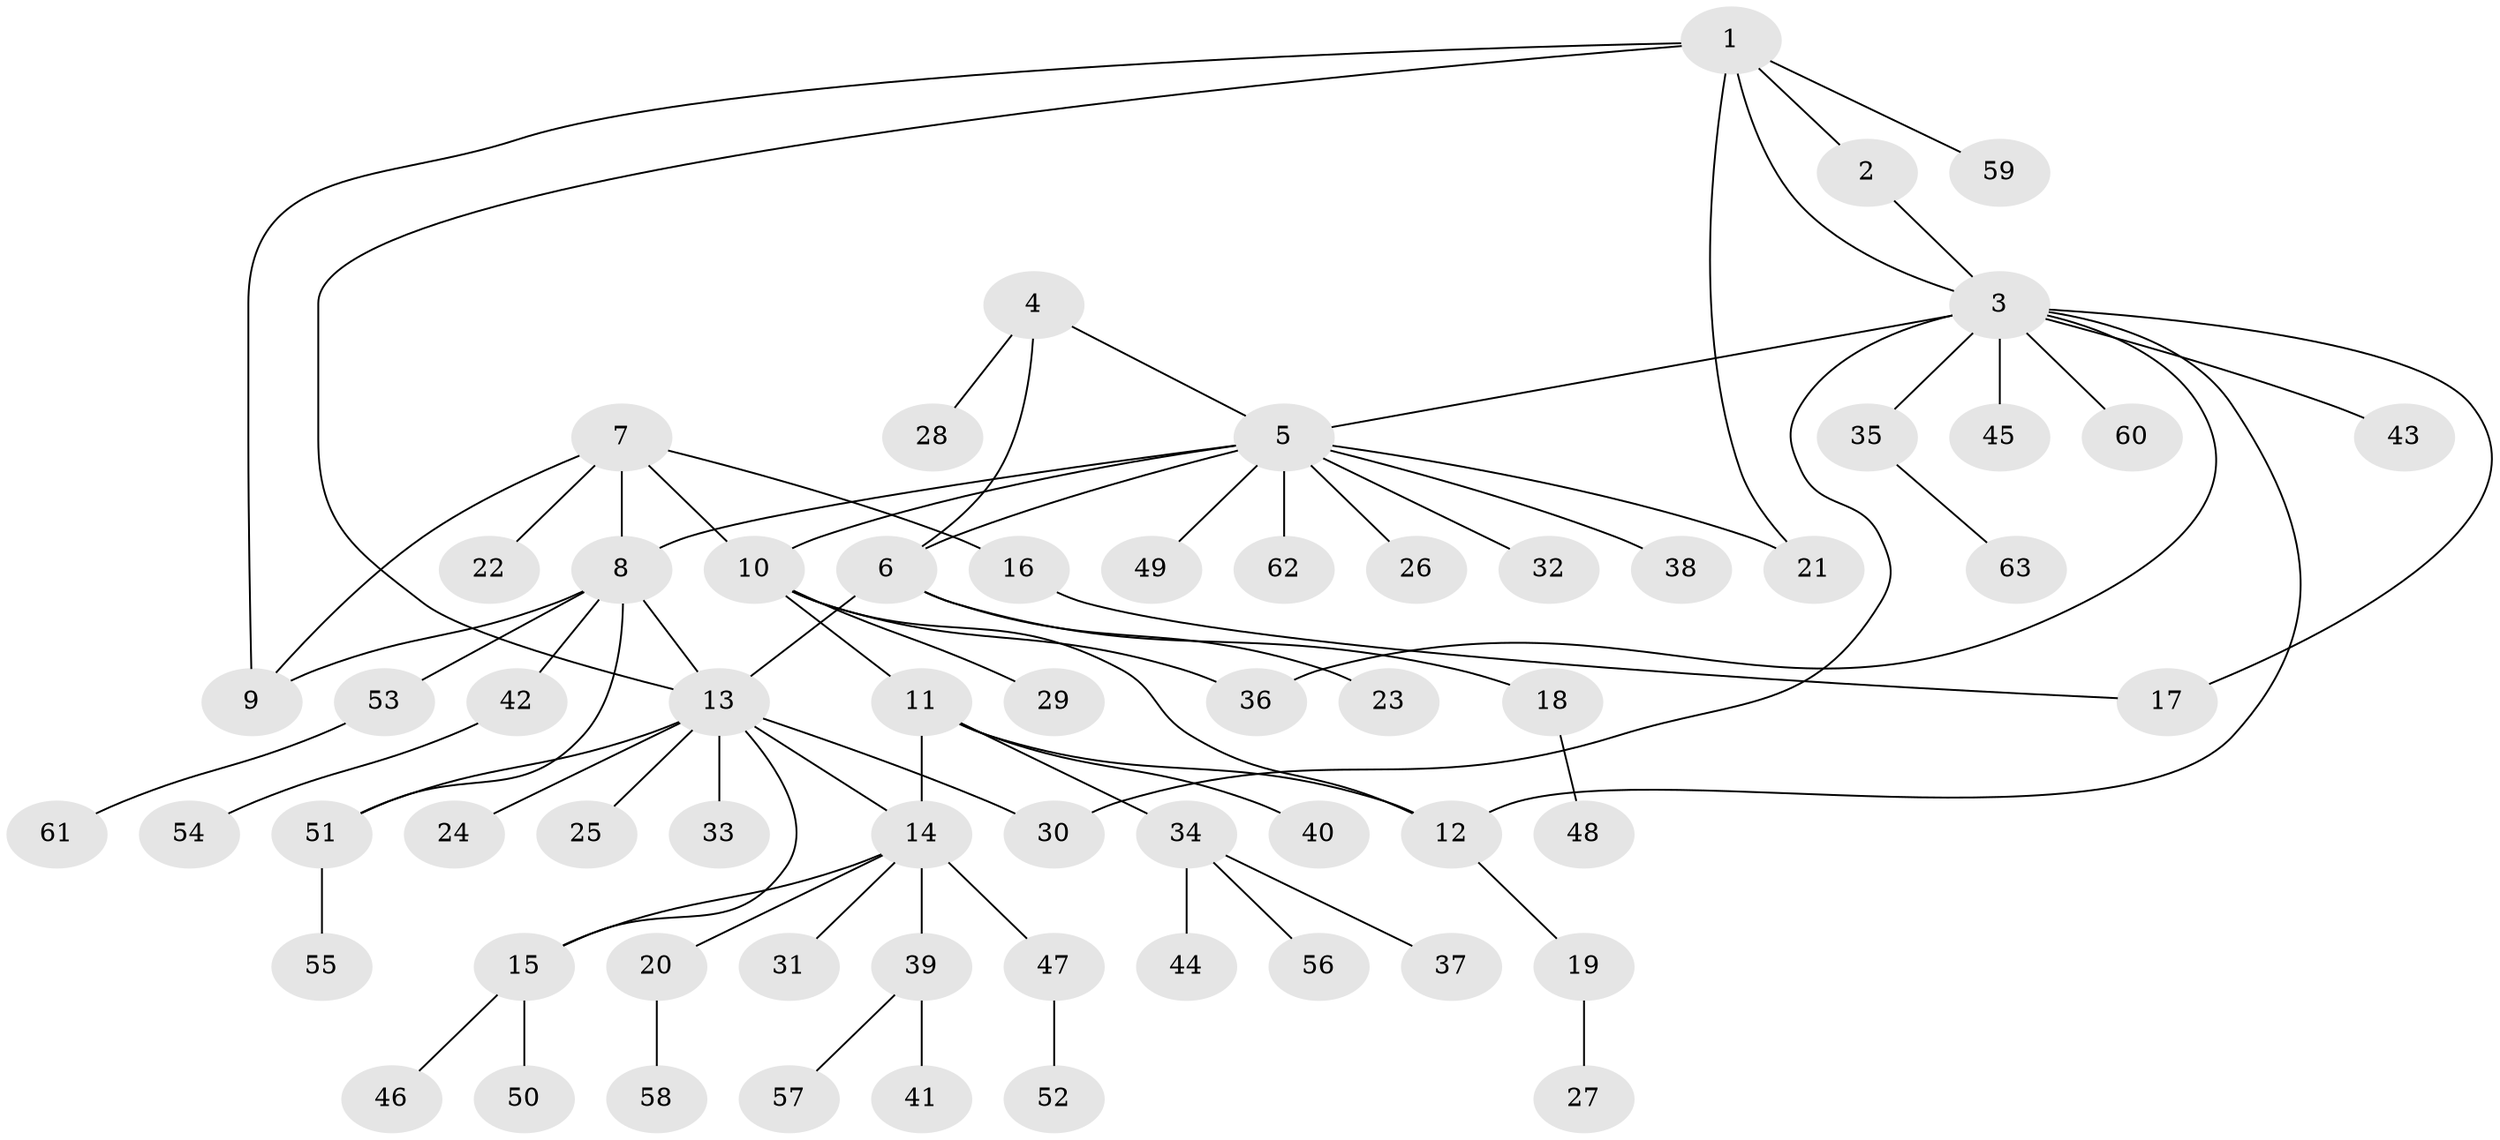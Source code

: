 // Generated by graph-tools (version 1.1) at 2025/37/03/09/25 02:37:26]
// undirected, 63 vertices, 78 edges
graph export_dot {
graph [start="1"]
  node [color=gray90,style=filled];
  1;
  2;
  3;
  4;
  5;
  6;
  7;
  8;
  9;
  10;
  11;
  12;
  13;
  14;
  15;
  16;
  17;
  18;
  19;
  20;
  21;
  22;
  23;
  24;
  25;
  26;
  27;
  28;
  29;
  30;
  31;
  32;
  33;
  34;
  35;
  36;
  37;
  38;
  39;
  40;
  41;
  42;
  43;
  44;
  45;
  46;
  47;
  48;
  49;
  50;
  51;
  52;
  53;
  54;
  55;
  56;
  57;
  58;
  59;
  60;
  61;
  62;
  63;
  1 -- 2;
  1 -- 3;
  1 -- 9;
  1 -- 13;
  1 -- 21;
  1 -- 59;
  2 -- 3;
  3 -- 5;
  3 -- 12;
  3 -- 17;
  3 -- 30;
  3 -- 35;
  3 -- 36;
  3 -- 43;
  3 -- 45;
  3 -- 60;
  4 -- 5;
  4 -- 6;
  4 -- 28;
  5 -- 6;
  5 -- 8;
  5 -- 10;
  5 -- 21;
  5 -- 26;
  5 -- 32;
  5 -- 38;
  5 -- 49;
  5 -- 62;
  6 -- 13;
  6 -- 18;
  6 -- 23;
  7 -- 8;
  7 -- 9;
  7 -- 10;
  7 -- 16;
  7 -- 22;
  8 -- 9;
  8 -- 13;
  8 -- 42;
  8 -- 51;
  8 -- 53;
  10 -- 11;
  10 -- 12;
  10 -- 29;
  10 -- 36;
  11 -- 12;
  11 -- 14;
  11 -- 34;
  11 -- 40;
  12 -- 19;
  13 -- 14;
  13 -- 15;
  13 -- 24;
  13 -- 25;
  13 -- 30;
  13 -- 33;
  13 -- 51;
  14 -- 15;
  14 -- 20;
  14 -- 31;
  14 -- 39;
  14 -- 47;
  15 -- 46;
  15 -- 50;
  16 -- 17;
  18 -- 48;
  19 -- 27;
  20 -- 58;
  34 -- 37;
  34 -- 44;
  34 -- 56;
  35 -- 63;
  39 -- 41;
  39 -- 57;
  42 -- 54;
  47 -- 52;
  51 -- 55;
  53 -- 61;
}
